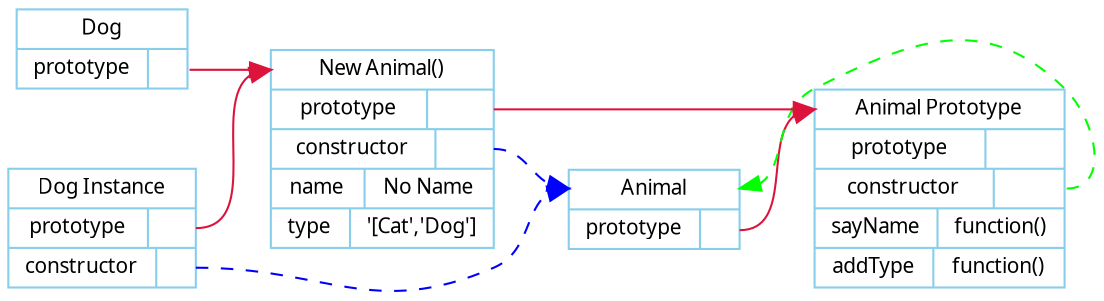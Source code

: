 digraph OO2 {
rankdir=LR;

node [shape=record];

node [ shape="record", width=.1, height=.1];  
node [fontname = "Verdana", fontsize = 10, color="skyblue", shape="record"];  
    
edge [fontname = "Verdana", fontsize = 10, color="crimson", style="solid"];


ani_table [shape=record,label="<head>Animal | { prototype | <P1>     } " ];
ani_proto [shape=record,label="<head>Animal Prototype | { prototype | <P1> }  | { constructor  | <P2> } | { sayName | function() }"
	+ " | {addType | function()}" ];

dog_table [shape=record,label="<head>Dog | { prototype | <P1>     } "];
dog_proto [shape=record,label="<head>New Animal() | { prototype | <P1> }  | { constructor  | <P2> }" 
	+ "| {name | No Name} | {type|'[Cat','Dog']}" ];

dog_inst  [shape=record,label="Dog Instance | { prototype | <P1> }  | { constructor  | <P2> }" ];

ani_table:P1 -> ani_proto:head;
ani_proto:P2 -> ani_table:head [style="dashed" color="green"];

dog_table:P1 -> dog_proto:head;
dog_proto:P2 -> ani_table:head [style="dashed" color="blue"];
dog_proto:P1 -> ani_proto:head;

dog_inst:P1 -> dog_proto:head;
dog_inst:P2 -> ani_table:head [style="dashed" color="blue"];

}